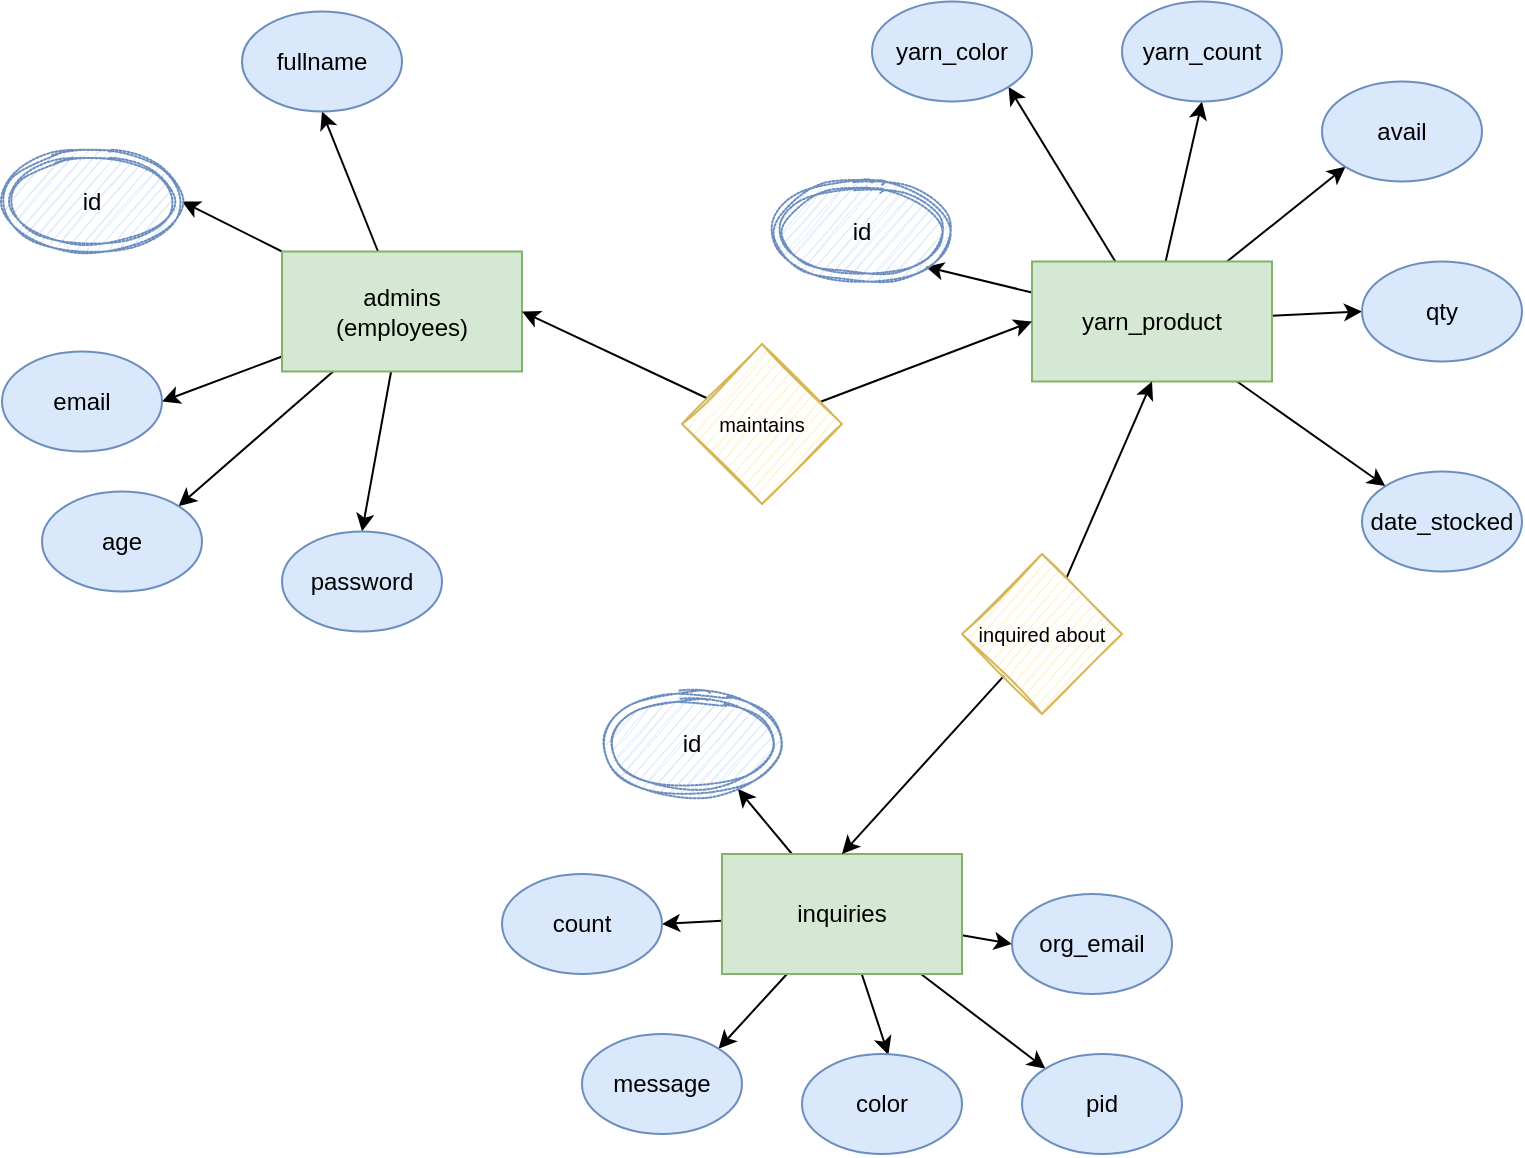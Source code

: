 <mxfile version="13.3.9" type="device" pages="2"><diagram id="R2lEEEUBdFMjLlhIrx00" name="Page-1"><mxGraphModel dx="1270" dy="996" grid="1" gridSize="10" guides="1" tooltips="1" connect="1" arrows="1" fold="1" page="0" pageScale="1" pageWidth="850" pageHeight="1100" math="0" shadow="0" extFonts="Permanent Marker^https://fonts.googleapis.com/css?family=Permanent+Marker"><root><mxCell id="0"/><mxCell id="1" parent="0"/><mxCell id="v4KJukOTYXMYLp6fahB_-9" style="edgeStyle=none;rounded=0;orthogonalLoop=1;jettySize=auto;html=1;entryX=0.5;entryY=1;entryDx=0;entryDy=0;" edge="1" parent="1" source="v4KJukOTYXMYLp6fahB_-1" target="v4KJukOTYXMYLp6fahB_-6"><mxGeometry relative="1" as="geometry"/></mxCell><mxCell id="v4KJukOTYXMYLp6fahB_-10" style="edgeStyle=none;rounded=0;orthogonalLoop=1;jettySize=auto;html=1;entryX=1;entryY=0.5;entryDx=0;entryDy=0;" edge="1" parent="1" source="v4KJukOTYXMYLp6fahB_-1" target="v4KJukOTYXMYLp6fahB_-7"><mxGeometry relative="1" as="geometry"/></mxCell><mxCell id="v4KJukOTYXMYLp6fahB_-11" style="edgeStyle=none;rounded=0;orthogonalLoop=1;jettySize=auto;html=1;entryX=1;entryY=0.5;entryDx=0;entryDy=0;" edge="1" parent="1" source="v4KJukOTYXMYLp6fahB_-1" target="v4KJukOTYXMYLp6fahB_-3"><mxGeometry relative="1" as="geometry"/></mxCell><mxCell id="v4KJukOTYXMYLp6fahB_-12" style="edgeStyle=none;rounded=0;orthogonalLoop=1;jettySize=auto;html=1;entryX=1;entryY=0;entryDx=0;entryDy=0;" edge="1" parent="1" source="v4KJukOTYXMYLp6fahB_-1" target="v4KJukOTYXMYLp6fahB_-5"><mxGeometry relative="1" as="geometry"/></mxCell><mxCell id="v4KJukOTYXMYLp6fahB_-13" style="edgeStyle=none;rounded=0;orthogonalLoop=1;jettySize=auto;html=1;entryX=0.5;entryY=0;entryDx=0;entryDy=0;" edge="1" parent="1" source="v4KJukOTYXMYLp6fahB_-1" target="v4KJukOTYXMYLp6fahB_-4"><mxGeometry relative="1" as="geometry"/></mxCell><mxCell id="v4KJukOTYXMYLp6fahB_-1" value="admins &lt;br&gt;(employees)" style="rounded=0;whiteSpace=wrap;html=1;fillColor=#d5e8d4;strokeColor=#82b366;" vertex="1" parent="1"><mxGeometry x="140" y="183.75" width="120" height="60" as="geometry"/></mxCell><mxCell id="v4KJukOTYXMYLp6fahB_-3" value="email" style="ellipse;whiteSpace=wrap;html=1;fillColor=#dae8fc;strokeColor=#6c8ebf;" vertex="1" parent="1"><mxGeometry y="233.75" width="80" height="50" as="geometry"/></mxCell><mxCell id="v4KJukOTYXMYLp6fahB_-4" value="password" style="ellipse;whiteSpace=wrap;html=1;fillColor=#dae8fc;strokeColor=#6c8ebf;" vertex="1" parent="1"><mxGeometry x="140" y="323.75" width="80" height="50" as="geometry"/></mxCell><mxCell id="v4KJukOTYXMYLp6fahB_-5" value="age" style="ellipse;whiteSpace=wrap;html=1;fillColor=#dae8fc;strokeColor=#6c8ebf;" vertex="1" parent="1"><mxGeometry x="20" y="303.75" width="80" height="50" as="geometry"/></mxCell><mxCell id="v4KJukOTYXMYLp6fahB_-6" value="fullname" style="ellipse;whiteSpace=wrap;html=1;fillColor=#dae8fc;strokeColor=#6c8ebf;" vertex="1" parent="1"><mxGeometry x="120" y="63.75" width="80" height="50" as="geometry"/></mxCell><mxCell id="v4KJukOTYXMYLp6fahB_-7" value="id" style="ellipse;shape=doubleEllipse;whiteSpace=wrap;html=1;dashed=1;dashPattern=1 1;sketch=1;fillColor=#dae8fc;strokeColor=#6c8ebf;" vertex="1" parent="1"><mxGeometry y="133.75" width="90" height="50" as="geometry"/></mxCell><mxCell id="v4KJukOTYXMYLp6fahB_-24" style="edgeStyle=none;rounded=0;orthogonalLoop=1;jettySize=auto;html=1;entryX=1;entryY=1;entryDx=0;entryDy=0;" edge="1" parent="1" source="v4KJukOTYXMYLp6fahB_-14" target="v4KJukOTYXMYLp6fahB_-23"><mxGeometry relative="1" as="geometry"/></mxCell><mxCell id="v4KJukOTYXMYLp6fahB_-25" style="edgeStyle=none;rounded=0;orthogonalLoop=1;jettySize=auto;html=1;entryX=1;entryY=1;entryDx=0;entryDy=0;" edge="1" parent="1" source="v4KJukOTYXMYLp6fahB_-14" target="v4KJukOTYXMYLp6fahB_-21"><mxGeometry relative="1" as="geometry"/></mxCell><mxCell id="v4KJukOTYXMYLp6fahB_-26" style="edgeStyle=none;rounded=0;orthogonalLoop=1;jettySize=auto;html=1;entryX=0.5;entryY=1;entryDx=0;entryDy=0;" edge="1" parent="1" source="v4KJukOTYXMYLp6fahB_-14" target="v4KJukOTYXMYLp6fahB_-22"><mxGeometry relative="1" as="geometry"/></mxCell><mxCell id="v4KJukOTYXMYLp6fahB_-28" style="edgeStyle=none;rounded=0;orthogonalLoop=1;jettySize=auto;html=1;entryX=0;entryY=1;entryDx=0;entryDy=0;" edge="1" parent="1" source="v4KJukOTYXMYLp6fahB_-14" target="v4KJukOTYXMYLp6fahB_-27"><mxGeometry relative="1" as="geometry"/></mxCell><mxCell id="v4KJukOTYXMYLp6fahB_-30" style="edgeStyle=none;rounded=0;orthogonalLoop=1;jettySize=auto;html=1;entryX=0;entryY=0.5;entryDx=0;entryDy=0;" edge="1" parent="1" source="v4KJukOTYXMYLp6fahB_-14" target="v4KJukOTYXMYLp6fahB_-29"><mxGeometry relative="1" as="geometry"/></mxCell><mxCell id="v4KJukOTYXMYLp6fahB_-34" style="edgeStyle=none;rounded=0;orthogonalLoop=1;jettySize=auto;html=1;entryX=0;entryY=0;entryDx=0;entryDy=0;" edge="1" parent="1" source="v4KJukOTYXMYLp6fahB_-14" target="v4KJukOTYXMYLp6fahB_-32"><mxGeometry relative="1" as="geometry"/></mxCell><mxCell id="v4KJukOTYXMYLp6fahB_-14" value="yarn_product" style="rounded=0;whiteSpace=wrap;html=1;fillColor=#d5e8d4;strokeColor=#82b366;" vertex="1" parent="1"><mxGeometry x="515" y="188.75" width="120" height="60" as="geometry"/></mxCell><mxCell id="v4KJukOTYXMYLp6fahB_-36" style="edgeStyle=none;rounded=0;orthogonalLoop=1;jettySize=auto;html=1;entryX=1;entryY=0;entryDx=0;entryDy=0;" edge="1" parent="1" source="v4KJukOTYXMYLp6fahB_-15" target="v4KJukOTYXMYLp6fahB_-35"><mxGeometry relative="1" as="geometry"/></mxCell><mxCell id="v4KJukOTYXMYLp6fahB_-38" style="edgeStyle=none;rounded=0;orthogonalLoop=1;jettySize=auto;html=1;entryX=0.54;entryY=0.008;entryDx=0;entryDy=0;entryPerimeter=0;" edge="1" parent="1" source="v4KJukOTYXMYLp6fahB_-15" target="v4KJukOTYXMYLp6fahB_-37"><mxGeometry relative="1" as="geometry"/></mxCell><mxCell id="v4KJukOTYXMYLp6fahB_-44" style="edgeStyle=none;rounded=0;orthogonalLoop=1;jettySize=auto;html=1;entryX=1;entryY=0.5;entryDx=0;entryDy=0;" edge="1" parent="1" source="v4KJukOTYXMYLp6fahB_-15" target="v4KJukOTYXMYLp6fahB_-39"><mxGeometry relative="1" as="geometry"/></mxCell><mxCell id="v4KJukOTYXMYLp6fahB_-45" style="edgeStyle=none;rounded=0;orthogonalLoop=1;jettySize=auto;html=1;entryX=0;entryY=0.5;entryDx=0;entryDy=0;" edge="1" parent="1" source="v4KJukOTYXMYLp6fahB_-15" target="v4KJukOTYXMYLp6fahB_-42"><mxGeometry relative="1" as="geometry"/></mxCell><mxCell id="v4KJukOTYXMYLp6fahB_-46" style="edgeStyle=none;rounded=0;orthogonalLoop=1;jettySize=auto;html=1;entryX=0.755;entryY=0.95;entryDx=0;entryDy=0;entryPerimeter=0;" edge="1" parent="1" source="v4KJukOTYXMYLp6fahB_-15" target="v4KJukOTYXMYLp6fahB_-43"><mxGeometry relative="1" as="geometry"/></mxCell><mxCell id="v4KJukOTYXMYLp6fahB_-47" style="edgeStyle=none;rounded=0;orthogonalLoop=1;jettySize=auto;html=1;entryX=0;entryY=0;entryDx=0;entryDy=0;" edge="1" parent="1" source="v4KJukOTYXMYLp6fahB_-15" target="v4KJukOTYXMYLp6fahB_-40"><mxGeometry relative="1" as="geometry"/></mxCell><mxCell id="v4KJukOTYXMYLp6fahB_-15" value="inquiries" style="rounded=0;whiteSpace=wrap;html=1;fillColor=#d5e8d4;strokeColor=#82b366;" vertex="1" parent="1"><mxGeometry x="360" y="485" width="120" height="60" as="geometry"/></mxCell><mxCell id="v4KJukOTYXMYLp6fahB_-20" style="edgeStyle=none;rounded=0;orthogonalLoop=1;jettySize=auto;html=1;entryX=0.5;entryY=0;entryDx=0;entryDy=0;" edge="1" parent="1" source="v4KJukOTYXMYLp6fahB_-17" target="v4KJukOTYXMYLp6fahB_-15"><mxGeometry relative="1" as="geometry"/></mxCell><mxCell id="v4KJukOTYXMYLp6fahB_-65" style="edgeStyle=none;rounded=0;orthogonalLoop=1;jettySize=auto;html=1;entryX=0.5;entryY=1;entryDx=0;entryDy=0;" edge="1" parent="1" source="v4KJukOTYXMYLp6fahB_-17" target="v4KJukOTYXMYLp6fahB_-14"><mxGeometry relative="1" as="geometry"/></mxCell><mxCell id="v4KJukOTYXMYLp6fahB_-17" value="&lt;font style=&quot;font-size: 10px&quot;&gt;inquired about&lt;/font&gt;" style="rhombus;whiteSpace=wrap;html=1;sketch=1;fillColor=#fff2cc;strokeColor=#d6b656;" vertex="1" parent="1"><mxGeometry x="480" y="335" width="80" height="80" as="geometry"/></mxCell><mxCell id="v4KJukOTYXMYLp6fahB_-21" value="yarn_color" style="ellipse;whiteSpace=wrap;html=1;fillColor=#dae8fc;strokeColor=#6c8ebf;" vertex="1" parent="1"><mxGeometry x="435" y="58.75" width="80" height="50" as="geometry"/></mxCell><mxCell id="v4KJukOTYXMYLp6fahB_-22" value="yarn_count" style="ellipse;whiteSpace=wrap;html=1;fillColor=#dae8fc;strokeColor=#6c8ebf;" vertex="1" parent="1"><mxGeometry x="560" y="58.75" width="80" height="50" as="geometry"/></mxCell><mxCell id="v4KJukOTYXMYLp6fahB_-23" value="id" style="ellipse;shape=doubleEllipse;whiteSpace=wrap;html=1;dashed=1;dashPattern=1 1;sketch=1;fillColor=#dae8fc;strokeColor=#6c8ebf;" vertex="1" parent="1"><mxGeometry x="385" y="148.75" width="90" height="50" as="geometry"/></mxCell><mxCell id="v4KJukOTYXMYLp6fahB_-27" value="avail" style="ellipse;whiteSpace=wrap;html=1;fillColor=#dae8fc;strokeColor=#6c8ebf;" vertex="1" parent="1"><mxGeometry x="660" y="98.75" width="80" height="50" as="geometry"/></mxCell><mxCell id="v4KJukOTYXMYLp6fahB_-29" value="qty" style="ellipse;whiteSpace=wrap;html=1;fillColor=#dae8fc;strokeColor=#6c8ebf;" vertex="1" parent="1"><mxGeometry x="680" y="188.75" width="80" height="50" as="geometry"/></mxCell><mxCell id="v4KJukOTYXMYLp6fahB_-32" value="date_stocked" style="ellipse;whiteSpace=wrap;html=1;fillColor=#dae8fc;strokeColor=#6c8ebf;" vertex="1" parent="1"><mxGeometry x="680" y="293.75" width="80" height="50" as="geometry"/></mxCell><mxCell id="v4KJukOTYXMYLp6fahB_-35" value="message" style="ellipse;whiteSpace=wrap;html=1;fillColor=#dae8fc;strokeColor=#6c8ebf;" vertex="1" parent="1"><mxGeometry x="290" y="575" width="80" height="50" as="geometry"/></mxCell><mxCell id="v4KJukOTYXMYLp6fahB_-37" value="color" style="ellipse;whiteSpace=wrap;html=1;fillColor=#dae8fc;strokeColor=#6c8ebf;" vertex="1" parent="1"><mxGeometry x="400" y="585" width="80" height="50" as="geometry"/></mxCell><mxCell id="v4KJukOTYXMYLp6fahB_-39" value="count" style="ellipse;whiteSpace=wrap;html=1;fillColor=#dae8fc;strokeColor=#6c8ebf;" vertex="1" parent="1"><mxGeometry x="250" y="495" width="80" height="50" as="geometry"/></mxCell><mxCell id="v4KJukOTYXMYLp6fahB_-40" value="pid" style="ellipse;whiteSpace=wrap;html=1;fillColor=#dae8fc;strokeColor=#6c8ebf;" vertex="1" parent="1"><mxGeometry x="510" y="585" width="80" height="50" as="geometry"/></mxCell><mxCell id="v4KJukOTYXMYLp6fahB_-42" value="org_email" style="ellipse;whiteSpace=wrap;html=1;fillColor=#dae8fc;strokeColor=#6c8ebf;" vertex="1" parent="1"><mxGeometry x="505" y="505" width="80" height="50" as="geometry"/></mxCell><mxCell id="v4KJukOTYXMYLp6fahB_-43" value="id" style="ellipse;shape=doubleEllipse;whiteSpace=wrap;html=1;dashed=1;dashPattern=1 1;sketch=1;fillColor=#dae8fc;strokeColor=#6c8ebf;" vertex="1" parent="1"><mxGeometry x="300" y="405" width="90" height="50" as="geometry"/></mxCell><mxCell id="v4KJukOTYXMYLp6fahB_-51" style="edgeStyle=none;rounded=0;orthogonalLoop=1;jettySize=auto;html=1;entryX=0;entryY=0.5;entryDx=0;entryDy=0;" edge="1" parent="1" source="v4KJukOTYXMYLp6fahB_-49" target="v4KJukOTYXMYLp6fahB_-14"><mxGeometry relative="1" as="geometry"/></mxCell><mxCell id="v4KJukOTYXMYLp6fahB_-66" style="edgeStyle=none;rounded=0;orthogonalLoop=1;jettySize=auto;html=1;entryX=1;entryY=0.5;entryDx=0;entryDy=0;" edge="1" parent="1" source="v4KJukOTYXMYLp6fahB_-49" target="v4KJukOTYXMYLp6fahB_-1"><mxGeometry relative="1" as="geometry"/></mxCell><mxCell id="v4KJukOTYXMYLp6fahB_-49" value="&lt;span style=&quot;font-size: 10px&quot;&gt;maintains&lt;/span&gt;" style="rhombus;whiteSpace=wrap;html=1;sketch=1;fillColor=#fff2cc;strokeColor=#d6b656;" vertex="1" parent="1"><mxGeometry x="340" y="230" width="80" height="80" as="geometry"/></mxCell></root></mxGraphModel></diagram><diagram id="wGgbMdgo9pU9lqBz-YwS" name="Page-2"><mxGraphModel dx="889" dy="697" grid="1" gridSize="10" guides="1" tooltips="1" connect="1" arrows="1" fold="1" page="1" pageScale="1" pageWidth="1169" pageHeight="827" math="0" shadow="0"><root><mxCell id="UwBfemE2NGUAdRseXa-k-0"/><mxCell id="UwBfemE2NGUAdRseXa-k-1" parent="UwBfemE2NGUAdRseXa-k-0"/><mxCell id="UwBfemE2NGUAdRseXa-k-4" style="edgeStyle=none;rounded=0;orthogonalLoop=1;jettySize=auto;html=1;entryX=0;entryY=0.5;entryDx=0;entryDy=0;" edge="1" parent="UwBfemE2NGUAdRseXa-k-1" source="UwBfemE2NGUAdRseXa-k-2" target="UwBfemE2NGUAdRseXa-k-3"><mxGeometry relative="1" as="geometry"/></mxCell><mxCell id="UwBfemE2NGUAdRseXa-k-8" style="edgeStyle=none;rounded=0;orthogonalLoop=1;jettySize=auto;html=1;entryX=0.5;entryY=0;entryDx=0;entryDy=0;" edge="1" parent="UwBfemE2NGUAdRseXa-k-1" source="UwBfemE2NGUAdRseXa-k-2" target="UwBfemE2NGUAdRseXa-k-6"><mxGeometry relative="1" as="geometry"/></mxCell><mxCell id="UwBfemE2NGUAdRseXa-k-9" style="edgeStyle=none;rounded=0;orthogonalLoop=1;jettySize=auto;html=1;entryX=0;entryY=0;entryDx=0;entryDy=0;" edge="1" parent="UwBfemE2NGUAdRseXa-k-1" source="UwBfemE2NGUAdRseXa-k-2" target="UwBfemE2NGUAdRseXa-k-7"><mxGeometry relative="1" as="geometry"/></mxCell><mxCell id="UwBfemE2NGUAdRseXa-k-2" value="Login" style="rounded=0;whiteSpace=wrap;html=1;sketch=1;fillColor=#dae8fc;strokeColor=#6c8ebf;" vertex="1" parent="UwBfemE2NGUAdRseXa-k-1"><mxGeometry x="200" y="140" width="120" height="60" as="geometry"/></mxCell><mxCell id="UwBfemE2NGUAdRseXa-k-5" style="edgeStyle=none;rounded=0;orthogonalLoop=1;jettySize=auto;html=1;entryX=1;entryY=0.5;entryDx=0;entryDy=0;" edge="1" parent="UwBfemE2NGUAdRseXa-k-1" source="UwBfemE2NGUAdRseXa-k-3" target="UwBfemE2NGUAdRseXa-k-2"><mxGeometry relative="1" as="geometry"/></mxCell><mxCell id="UwBfemE2NGUAdRseXa-k-3" value="Signup" style="rounded=0;whiteSpace=wrap;html=1;sketch=1;fillColor=#dae8fc;strokeColor=#6c8ebf;" vertex="1" parent="UwBfemE2NGUAdRseXa-k-1"><mxGeometry x="490" y="140" width="120" height="60" as="geometry"/></mxCell><mxCell id="UwBfemE2NGUAdRseXa-k-6" value="Inquire about&lt;br&gt;&amp;nbsp;product" style="rounded=0;whiteSpace=wrap;html=1;sketch=1;fillColor=#ffe6cc;strokeColor=#d79b00;" vertex="1" parent="UwBfemE2NGUAdRseXa-k-1"><mxGeometry x="200" y="340" width="120" height="60" as="geometry"/></mxCell><mxCell id="UwBfemE2NGUAdRseXa-k-17" style="edgeStyle=orthogonalEdgeStyle;rounded=0;orthogonalLoop=1;jettySize=auto;html=1;entryX=0.5;entryY=0;entryDx=0;entryDy=0;" edge="1" parent="UwBfemE2NGUAdRseXa-k-1" source="UwBfemE2NGUAdRseXa-k-7" target="UwBfemE2NGUAdRseXa-k-10"><mxGeometry relative="1" as="geometry"/></mxCell><mxCell id="UwBfemE2NGUAdRseXa-k-18" style="edgeStyle=orthogonalEdgeStyle;rounded=0;orthogonalLoop=1;jettySize=auto;html=1;entryX=0.5;entryY=0;entryDx=0;entryDy=0;" edge="1" parent="UwBfemE2NGUAdRseXa-k-1" source="UwBfemE2NGUAdRseXa-k-7" target="UwBfemE2NGUAdRseXa-k-11"><mxGeometry relative="1" as="geometry"/></mxCell><mxCell id="UwBfemE2NGUAdRseXa-k-7" value="DashBoard" style="rounded=0;whiteSpace=wrap;html=1;sketch=1;fillColor=#d5e8d4;strokeColor=#82b366;" vertex="1" parent="UwBfemE2NGUAdRseXa-k-1"><mxGeometry x="490" y="340" width="120" height="60" as="geometry"/></mxCell><mxCell id="UwBfemE2NGUAdRseXa-k-15" style="edgeStyle=none;rounded=0;orthogonalLoop=1;jettySize=auto;html=1;entryX=0;entryY=0.5;entryDx=0;entryDy=0;" edge="1" parent="UwBfemE2NGUAdRseXa-k-1" source="UwBfemE2NGUAdRseXa-k-10" target="UwBfemE2NGUAdRseXa-k-11"><mxGeometry relative="1" as="geometry"/></mxCell><mxCell id="UwBfemE2NGUAdRseXa-k-10" value="Manage Product Page" style="rounded=0;whiteSpace=wrap;html=1;sketch=1;fillColor=#e1d5e7;strokeColor=#9673a6;" vertex="1" parent="UwBfemE2NGUAdRseXa-k-1"><mxGeometry x="400" y="490" width="120" height="70" as="geometry"/></mxCell><mxCell id="UwBfemE2NGUAdRseXa-k-16" style="edgeStyle=none;rounded=0;orthogonalLoop=1;jettySize=auto;html=1;entryX=1;entryY=0.5;entryDx=0;entryDy=0;" edge="1" parent="UwBfemE2NGUAdRseXa-k-1" source="UwBfemE2NGUAdRseXa-k-11" target="UwBfemE2NGUAdRseXa-k-10"><mxGeometry relative="1" as="geometry"/></mxCell><mxCell id="UwBfemE2NGUAdRseXa-k-11" value="View Inquiries &lt;br&gt;Page" style="rounded=0;whiteSpace=wrap;html=1;sketch=1;fillColor=#e1d5e7;strokeColor=#9673a6;" vertex="1" parent="UwBfemE2NGUAdRseXa-k-1"><mxGeometry x="580" y="490" width="120" height="70" as="geometry"/></mxCell></root></mxGraphModel></diagram></mxfile>